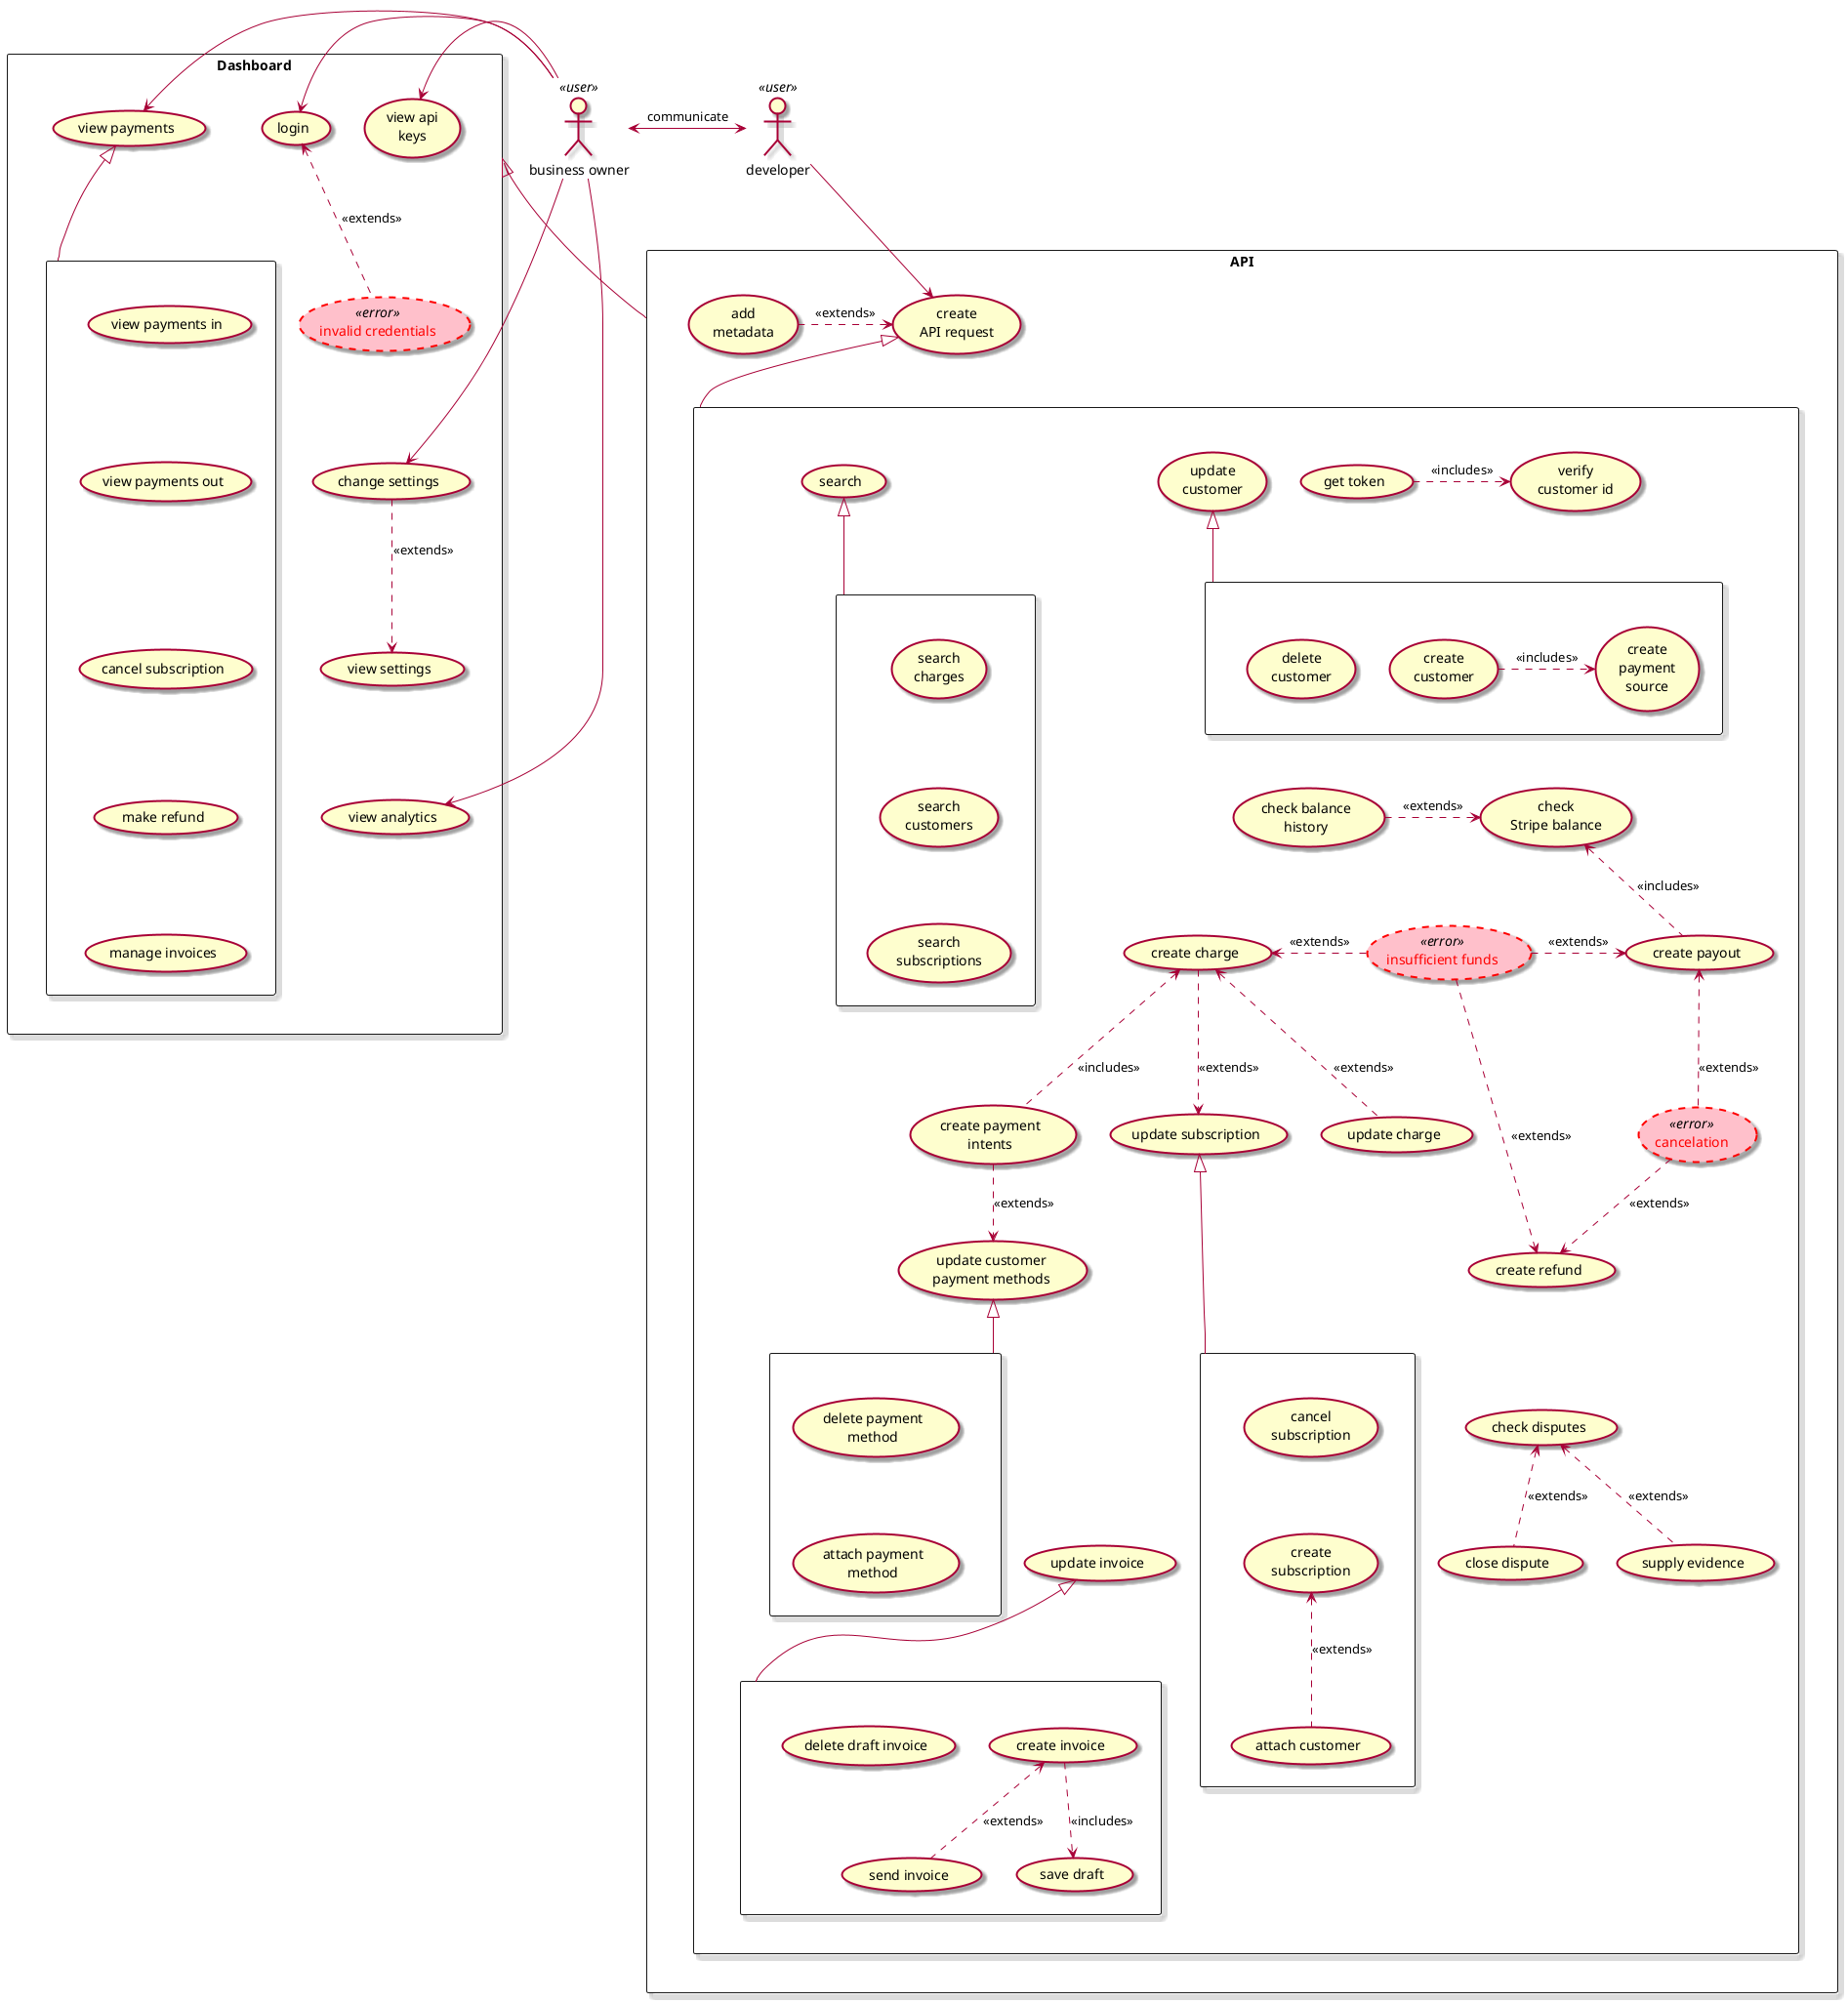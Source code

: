 @startuml
top to bottom direction
skinparam shadowing true
'skinparam linetype polyline
!$TAN = "#fefece"
!$RED = "#a80036"
<style>
  usecase {
    backgroundColor $TAN
    LineColor $RED
    LineThickness 2
  }
  arrow {
    backgroundColor $RED
    LineColor $RED
  }
  actor {
    backgroundColor $TAN
    LineColor $RED
    LineThickness 2
  }
</style>
skinparam usecase {
  backgroundColor<<error>> pink
  borderColor<<error>> red
  borderStyle<<error>> dashed
  FontColor<<error>> red
}
:business owner: <<user>> as BO
:developer: <<user>> as DEV
' skinparam linetype ortho
rectangle Dashboard {
  (login) as LGN
  (invalid credentials) as IVC <<error>>
  (view api\nkeys) as VAK
  (view payments) as VPT
  (view analytics) as VAN
  (view settings) as VST
  (change settings) as CST
  CST ..> VST : <<extends>>
  rectangle " " as RVP {
    (view payments in) -[hidden]down-> (view payments out)
    (cancel subscription) as CSS
    (view payments out) -[hidden]down-> CSS
    (make refund) as MRF
    CSS -[hidden]down-> MRF
    (manage invoices) as MIVS
    MRF -[hidden]down-> MIVS
  }
  CST <-[hidden]up- IVC
  VAN <-[hidden]up- VST
  VPT <|-down- RVP
  LGN <.. IVC : <<extends>>
}
rectangle API {
  rectangle " " as UC {
    ' Customer
    (update\ncustomer) as C
    rectangle " " as R1 {
      (create\ncustomer) .right.> (create\npayment\nsource) : <<includes>>
      (delete\ncustomer)
    }
    C <|-down- R1

    ' Search part
    (search) as S
    rectangle " " as R2 {
        (search\ncharges) -[hidden]down-> (search\ncustomers)
        (search\ncustomers) -[hidden]down-> (search\nsubscriptions)
    }
    S <|-down- R2

    ' Charge
    (create charge) as CH
    CH <.down. (update charge) : <<extends>>

    (update customer\npayment methods) as UCP
    rectangle " " as R3 {
      (attach payment\nmethod) -[hidden]up-> (delete payment\nmethod)
    }
    CH --[hidden]down-> UCP
    UCP <|-down- R3
    R1 --[hidden]down-> CH

    (create payment\nintents) as CPI
    CPI .right.> UCP : <<extends>>
    CPI .up.> CH : <<includes>>

    ' Payouts & refunds
    (create payout) as CP
    (check\nStripe balance) as CSB
    (insufficient funds) as EIF <<error>>
    (cancelation) as EC <<error>>
    (create refund) as CR
    (check balance\nhistory) .right.> CSB : <<extends>>
    CP .up.> CSB : <<includes>>
    CSB <-[hidden]down- EIF
    EIF .right.> CP : <<extends>>
    R1 -[hidden]down-> CSB
    CP <.down. EC : <<extends>>
    CR <.up. EC : <<extends>>
    CR <.up. EIF : <<extends>>

    CH <.right. EIF : <<extends>>

    ' disputes & subscriptions
    (check disputes) as CHD
    (close dispute) as CLD
    (supply evidence) as SE
    SE .up.> CHD : <<extends>>
    CLD .up.> CHD : <<extends>>
    CR -[hidden]down-> CHD

    (update subscription) as US
    US -[hidden]-> R3
    rectangle " " as R4 {
      (cancel\nsubscription) -[hidden]down-> (create\nsubscription)
      (attach customer) .up.> (create\nsubscription) : <<extends>>
    }
    R4 -up-|> US
    US -[hidden]-> CR

    ' Tokens
    (get token) as GT
    (verify\ncustomer id) as VCI
    GT .right.> VCI : <<includes>>
    C -[hidden]right-> GT

    CH .down.> US : <<extends>>
    ' invoices
    (update invoice) as UIC
    rectangle " " as R5 {
      (create invoice) <.. (send invoice) : <<extends>>
      (create invoice) ..> (save draft) : <<includes>>
      (delete draft invoice)
      R5 -up-|> UIC
      R4 -[hidden]down-> UIC
      R3 -[hidden]down-> UIC
    }
  }
  (create\nAPI request) as CAR
  CAR <|-down- UC
  CAR <.left. (add\nmetadata) : <<extends>>
}
Dashboard <|- API
BO -> VPT
BO -> LGN
BO -> VAK
BO -> CST
BO -> VAN
DEV --> CAR
BO <-[hidden] DEV
BO <-> DEV : communicate

@enduml
